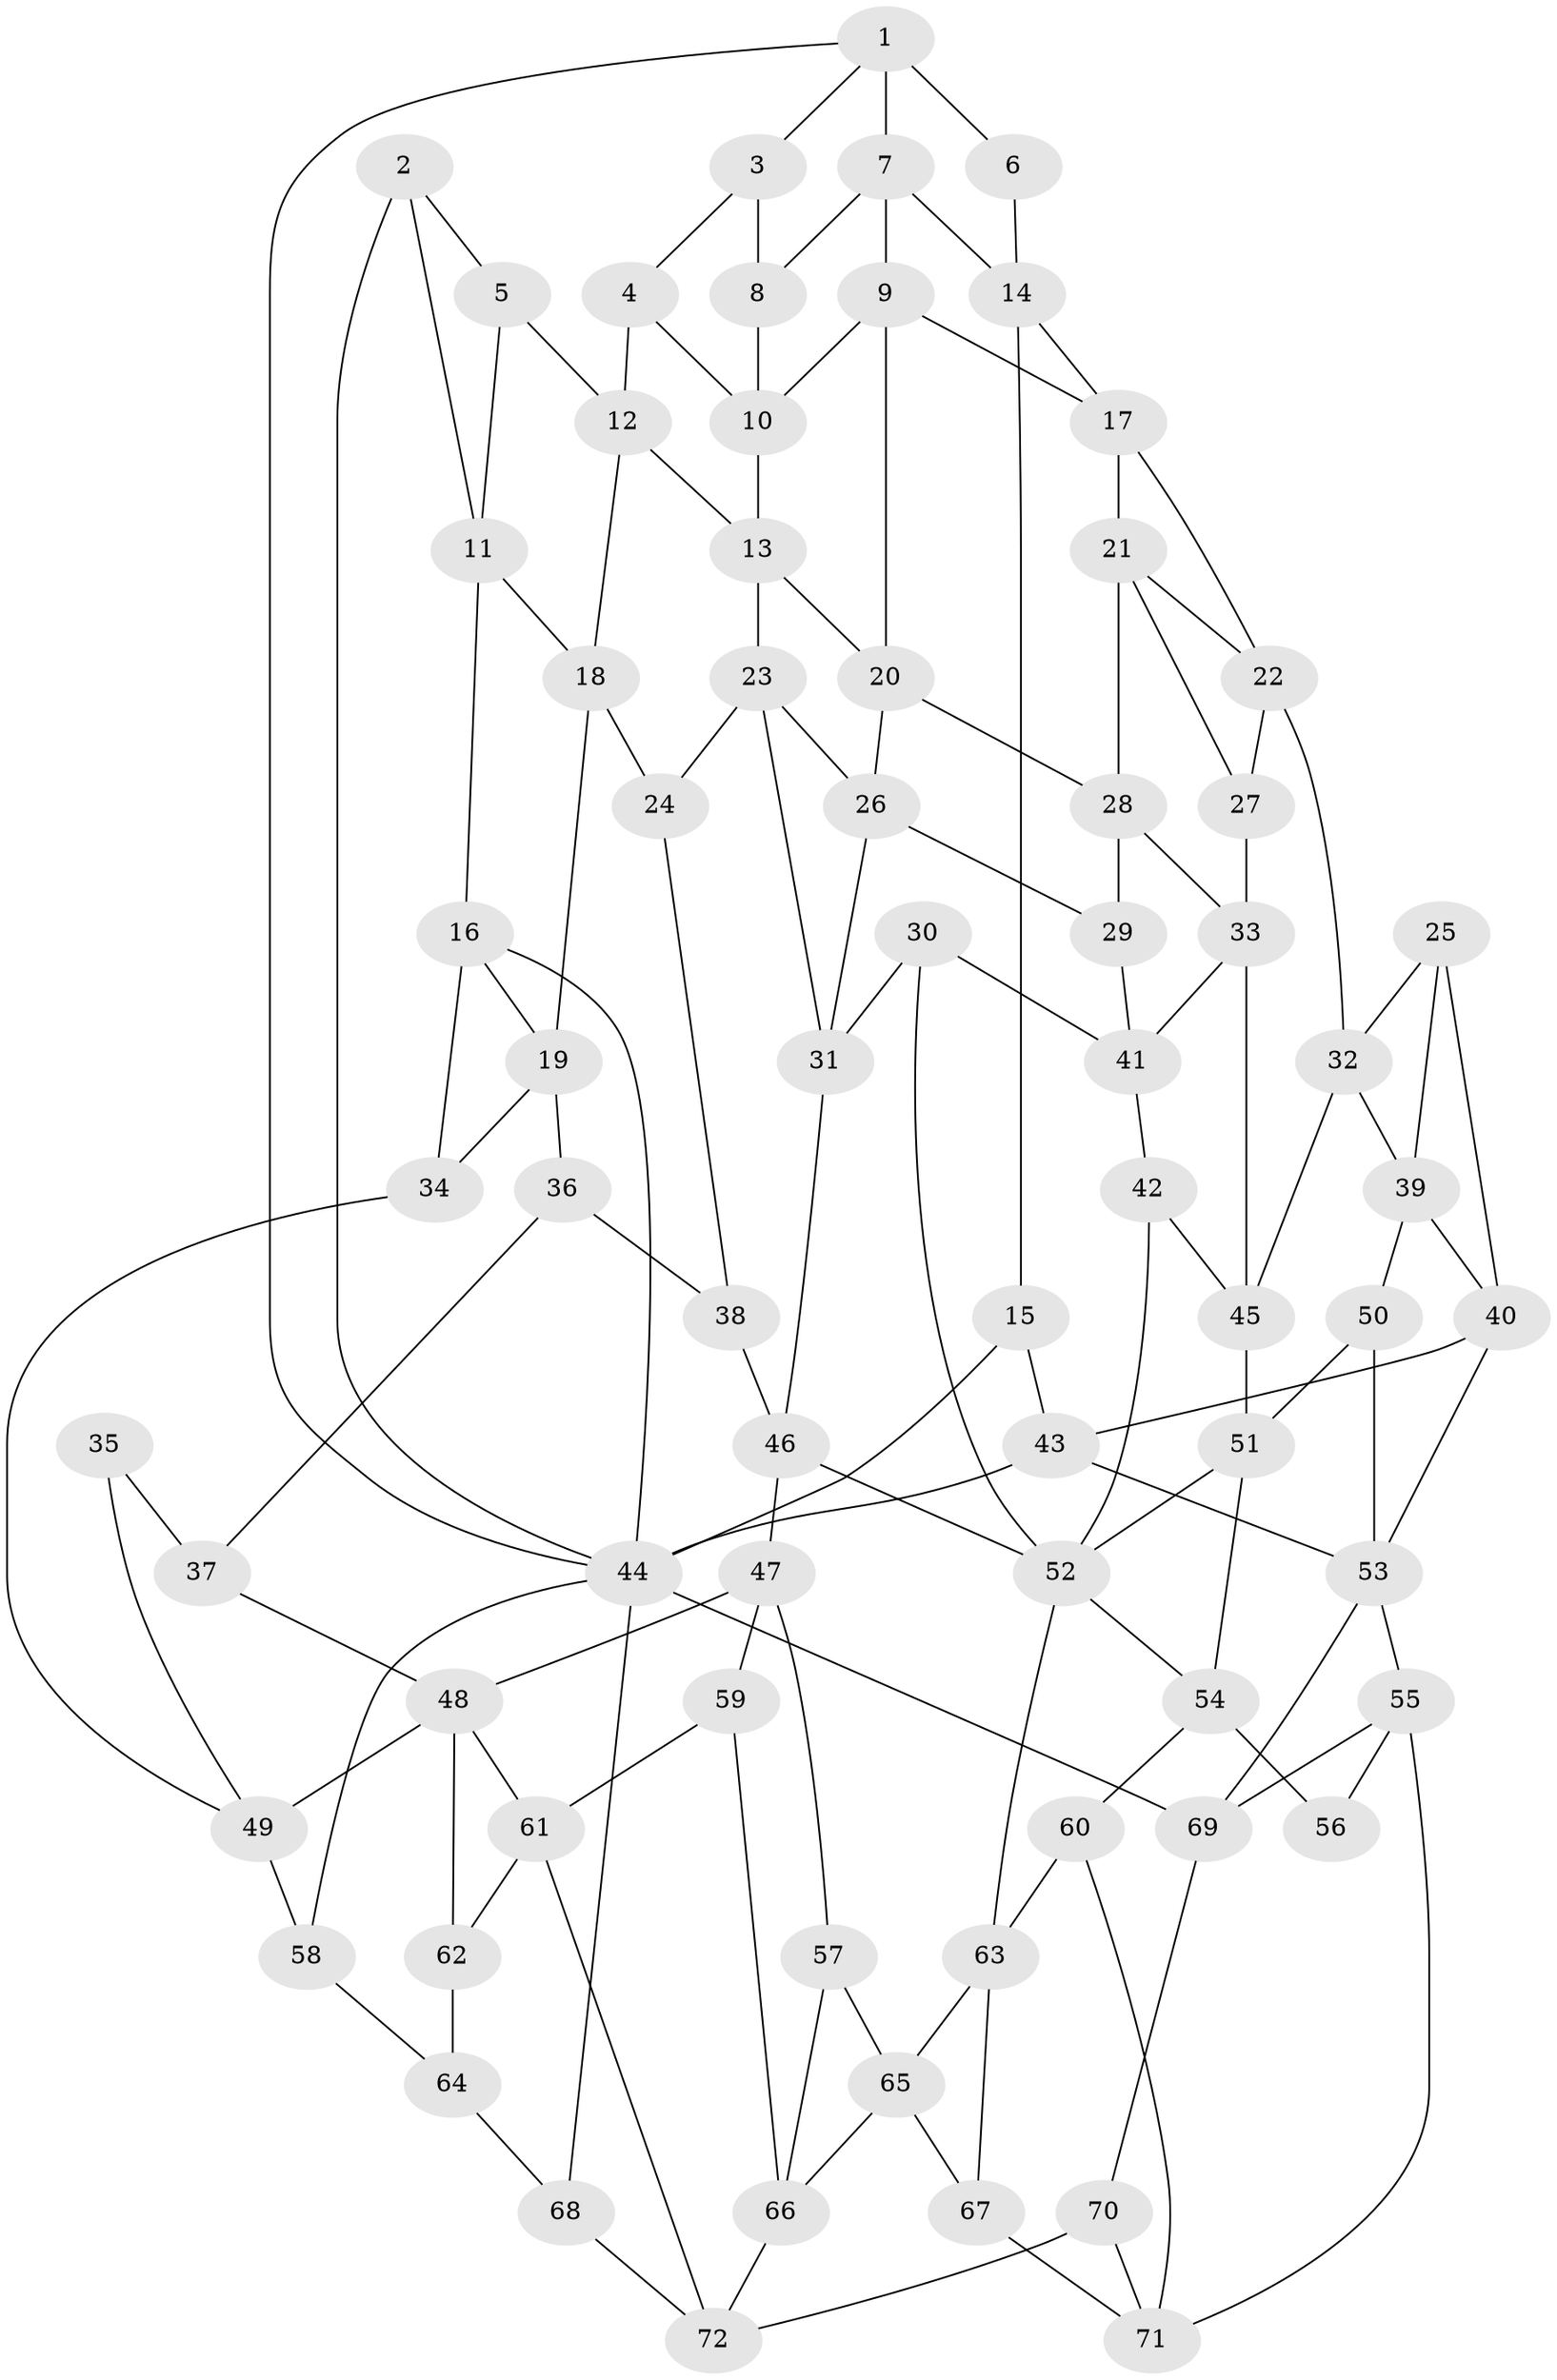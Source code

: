 // original degree distribution, {3: 0.027777777777777776, 4: 0.20833333333333334, 6: 0.2222222222222222, 5: 0.5416666666666666}
// Generated by graph-tools (version 1.1) at 2025/27/03/09/25 03:27:13]
// undirected, 72 vertices, 132 edges
graph export_dot {
graph [start="1"]
  node [color=gray90,style=filled];
  1;
  2;
  3;
  4;
  5;
  6;
  7;
  8;
  9;
  10;
  11;
  12;
  13;
  14;
  15;
  16;
  17;
  18;
  19;
  20;
  21;
  22;
  23;
  24;
  25;
  26;
  27;
  28;
  29;
  30;
  31;
  32;
  33;
  34;
  35;
  36;
  37;
  38;
  39;
  40;
  41;
  42;
  43;
  44;
  45;
  46;
  47;
  48;
  49;
  50;
  51;
  52;
  53;
  54;
  55;
  56;
  57;
  58;
  59;
  60;
  61;
  62;
  63;
  64;
  65;
  66;
  67;
  68;
  69;
  70;
  71;
  72;
  1 -- 3 [weight=1.0];
  1 -- 6 [weight=2.0];
  1 -- 7 [weight=1.0];
  1 -- 44 [weight=1.0];
  2 -- 5 [weight=1.0];
  2 -- 11 [weight=1.0];
  2 -- 44 [weight=1.0];
  3 -- 4 [weight=1.0];
  3 -- 8 [weight=2.0];
  4 -- 10 [weight=1.0];
  4 -- 12 [weight=1.0];
  5 -- 11 [weight=1.0];
  5 -- 12 [weight=1.0];
  6 -- 14 [weight=1.0];
  7 -- 8 [weight=1.0];
  7 -- 9 [weight=1.0];
  7 -- 14 [weight=1.0];
  8 -- 10 [weight=1.0];
  9 -- 10 [weight=1.0];
  9 -- 17 [weight=1.0];
  9 -- 20 [weight=1.0];
  10 -- 13 [weight=1.0];
  11 -- 16 [weight=1.0];
  11 -- 18 [weight=1.0];
  12 -- 13 [weight=1.0];
  12 -- 18 [weight=1.0];
  13 -- 20 [weight=1.0];
  13 -- 23 [weight=1.0];
  14 -- 15 [weight=1.0];
  14 -- 17 [weight=1.0];
  15 -- 43 [weight=1.0];
  15 -- 44 [weight=1.0];
  16 -- 19 [weight=1.0];
  16 -- 34 [weight=1.0];
  16 -- 44 [weight=1.0];
  17 -- 21 [weight=1.0];
  17 -- 22 [weight=1.0];
  18 -- 19 [weight=1.0];
  18 -- 24 [weight=1.0];
  19 -- 34 [weight=1.0];
  19 -- 36 [weight=1.0];
  20 -- 26 [weight=1.0];
  20 -- 28 [weight=1.0];
  21 -- 22 [weight=1.0];
  21 -- 27 [weight=1.0];
  21 -- 28 [weight=1.0];
  22 -- 27 [weight=1.0];
  22 -- 32 [weight=1.0];
  23 -- 24 [weight=1.0];
  23 -- 26 [weight=1.0];
  23 -- 31 [weight=1.0];
  24 -- 38 [weight=1.0];
  25 -- 32 [weight=1.0];
  25 -- 39 [weight=1.0];
  25 -- 40 [weight=1.0];
  26 -- 29 [weight=1.0];
  26 -- 31 [weight=1.0];
  27 -- 33 [weight=1.0];
  28 -- 29 [weight=1.0];
  28 -- 33 [weight=1.0];
  29 -- 41 [weight=1.0];
  30 -- 31 [weight=1.0];
  30 -- 41 [weight=1.0];
  30 -- 52 [weight=1.0];
  31 -- 46 [weight=1.0];
  32 -- 39 [weight=1.0];
  32 -- 45 [weight=1.0];
  33 -- 41 [weight=1.0];
  33 -- 45 [weight=1.0];
  34 -- 49 [weight=1.0];
  35 -- 37 [weight=2.0];
  35 -- 49 [weight=1.0];
  36 -- 37 [weight=1.0];
  36 -- 38 [weight=2.0];
  37 -- 48 [weight=1.0];
  38 -- 46 [weight=1.0];
  39 -- 40 [weight=1.0];
  39 -- 50 [weight=1.0];
  40 -- 43 [weight=1.0];
  40 -- 53 [weight=1.0];
  41 -- 42 [weight=1.0];
  42 -- 45 [weight=1.0];
  42 -- 52 [weight=1.0];
  43 -- 44 [weight=1.0];
  43 -- 53 [weight=1.0];
  44 -- 58 [weight=1.0];
  44 -- 68 [weight=1.0];
  44 -- 69 [weight=1.0];
  45 -- 51 [weight=1.0];
  46 -- 47 [weight=1.0];
  46 -- 52 [weight=1.0];
  47 -- 48 [weight=1.0];
  47 -- 57 [weight=1.0];
  47 -- 59 [weight=1.0];
  48 -- 49 [weight=2.0];
  48 -- 61 [weight=1.0];
  48 -- 62 [weight=1.0];
  49 -- 58 [weight=2.0];
  50 -- 51 [weight=2.0];
  50 -- 53 [weight=2.0];
  51 -- 52 [weight=1.0];
  51 -- 54 [weight=2.0];
  52 -- 54 [weight=1.0];
  52 -- 63 [weight=1.0];
  53 -- 55 [weight=1.0];
  53 -- 69 [weight=1.0];
  54 -- 56 [weight=2.0];
  54 -- 60 [weight=1.0];
  55 -- 56 [weight=1.0];
  55 -- 69 [weight=1.0];
  55 -- 71 [weight=1.0];
  57 -- 65 [weight=1.0];
  57 -- 66 [weight=1.0];
  58 -- 64 [weight=1.0];
  59 -- 61 [weight=1.0];
  59 -- 66 [weight=1.0];
  60 -- 63 [weight=1.0];
  60 -- 71 [weight=1.0];
  61 -- 62 [weight=1.0];
  61 -- 72 [weight=1.0];
  62 -- 64 [weight=2.0];
  63 -- 65 [weight=1.0];
  63 -- 67 [weight=1.0];
  64 -- 68 [weight=1.0];
  65 -- 66 [weight=1.0];
  65 -- 67 [weight=1.0];
  66 -- 72 [weight=1.0];
  67 -- 71 [weight=1.0];
  68 -- 72 [weight=1.0];
  69 -- 70 [weight=1.0];
  70 -- 71 [weight=1.0];
  70 -- 72 [weight=1.0];
}

